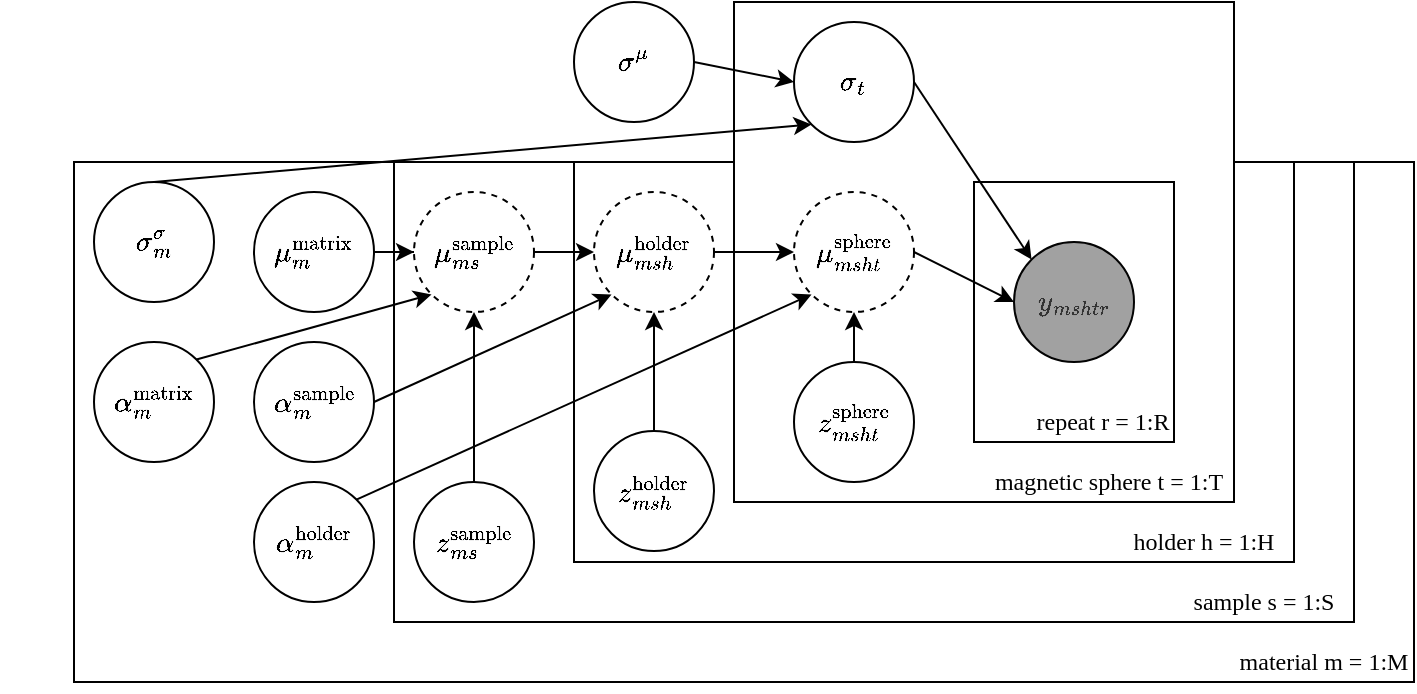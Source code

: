 <mxfile version="19.0.3" type="device"><diagram id="iv2UC1KOEEdznadAey4h" name="Page-1"><mxGraphModel dx="1101" dy="1024" grid="1" gridSize="10" guides="1" tooltips="1" connect="1" arrows="1" fold="1" page="1" pageScale="1" pageWidth="850" pageHeight="1100" math="1" shadow="0"><root><mxCell id="0"/><mxCell id="1" parent="0"/><mxCell id="0DlpIJU7Ew5KE_kEgVrX-1" value="" style="rounded=0;whiteSpace=wrap;html=1;" parent="1" vertex="1"><mxGeometry x="70" y="410" width="670" height="260" as="geometry"/></mxCell><mxCell id="0DlpIJU7Ew5KE_kEgVrX-25" value="" style="rounded=0;whiteSpace=wrap;html=1;" parent="1" vertex="1"><mxGeometry x="230" y="410" width="480" height="230" as="geometry"/></mxCell><mxCell id="0DlpIJU7Ew5KE_kEgVrX-26" value="" style="rounded=0;whiteSpace=wrap;html=1;" parent="1" vertex="1"><mxGeometry x="320" y="410" width="360" height="200" as="geometry"/></mxCell><mxCell id="0DlpIJU7Ew5KE_kEgVrX-2" value="" style="rounded=0;whiteSpace=wrap;html=1;" parent="1" vertex="1"><mxGeometry x="400" y="330" width="250" height="250" as="geometry"/></mxCell><mxCell id="0DlpIJU7Ew5KE_kEgVrX-9" value="$$\alpha_m^{\text{sample}}$$" style="ellipse;whiteSpace=wrap;html=1;aspect=fixed;" parent="1" vertex="1"><mxGeometry x="160" y="500" width="60" height="60" as="geometry"/></mxCell><mxCell id="0DlpIJU7Ew5KE_kEgVrX-10" value="$$\alpha_m^{\text{holder}}$$" style="ellipse;whiteSpace=wrap;html=1;aspect=fixed;" parent="1" vertex="1"><mxGeometry x="160" y="570" width="60" height="60" as="geometry"/></mxCell><mxCell id="0DlpIJU7Ew5KE_kEgVrX-11" value="$$\alpha_m^{\text{matrix}}$$" style="ellipse;whiteSpace=wrap;html=1;aspect=fixed;" parent="1" vertex="1"><mxGeometry x="80" y="500" width="60" height="60" as="geometry"/></mxCell><mxCell id="0DlpIJU7Ew5KE_kEgVrX-44" style="edgeStyle=orthogonalEdgeStyle;rounded=0;orthogonalLoop=1;jettySize=auto;html=1;exitX=1;exitY=0.5;exitDx=0;exitDy=0;" parent="1" source="0DlpIJU7Ew5KE_kEgVrX-12" target="0DlpIJU7Ew5KE_kEgVrX-16" edge="1"><mxGeometry relative="1" as="geometry"/></mxCell><mxCell id="0DlpIJU7Ew5KE_kEgVrX-12" value="$$\mu_m^{\text{matrix}}$$" style="ellipse;whiteSpace=wrap;html=1;aspect=fixed;" parent="1" vertex="1"><mxGeometry x="160" y="425" width="60" height="60" as="geometry"/></mxCell><mxCell id="0DlpIJU7Ew5KE_kEgVrX-22" value="" style="rounded=0;whiteSpace=wrap;html=1;" parent="1" vertex="1"><mxGeometry x="520" y="420" width="100" height="130" as="geometry"/></mxCell><mxCell id="0DlpIJU7Ew5KE_kEgVrX-45" style="edgeStyle=orthogonalEdgeStyle;rounded=0;orthogonalLoop=1;jettySize=auto;html=1;exitX=1;exitY=0.5;exitDx=0;exitDy=0;entryX=0;entryY=0.5;entryDx=0;entryDy=0;" parent="1" source="0DlpIJU7Ew5KE_kEgVrX-16" target="0DlpIJU7Ew5KE_kEgVrX-18" edge="1"><mxGeometry relative="1" as="geometry"/></mxCell><mxCell id="0DlpIJU7Ew5KE_kEgVrX-16" value="$$\mu_{ms}^{\text{sample}}$$" style="ellipse;whiteSpace=wrap;html=1;aspect=fixed;dashed=1;" parent="1" vertex="1"><mxGeometry x="240" y="425" width="60" height="60" as="geometry"/></mxCell><mxCell id="0DlpIJU7Ew5KE_kEgVrX-47" style="edgeStyle=orthogonalEdgeStyle;rounded=0;orthogonalLoop=1;jettySize=auto;html=1;exitX=1;exitY=0.5;exitDx=0;exitDy=0;entryX=0;entryY=0.5;entryDx=0;entryDy=0;" parent="1" source="0DlpIJU7Ew5KE_kEgVrX-18" target="0DlpIJU7Ew5KE_kEgVrX-19" edge="1"><mxGeometry relative="1" as="geometry"/></mxCell><mxCell id="0DlpIJU7Ew5KE_kEgVrX-18" value="$$\mu_{msh}^{\text{holder}}$$" style="ellipse;whiteSpace=wrap;html=1;aspect=fixed;dashed=1;" parent="1" vertex="1"><mxGeometry x="330" y="425" width="60" height="60" as="geometry"/></mxCell><mxCell id="0DlpIJU7Ew5KE_kEgVrX-19" value="$$\mu_{msht}^{\text{sphere}}$$" style="ellipse;whiteSpace=wrap;html=1;aspect=fixed;dashed=1;" parent="1" vertex="1"><mxGeometry x="430" y="425" width="60" height="60" as="geometry"/></mxCell><mxCell id="0DlpIJU7Ew5KE_kEgVrX-20" value="$$\sigma_{t}$$" style="ellipse;whiteSpace=wrap;html=1;aspect=fixed;" parent="1" vertex="1"><mxGeometry x="430" y="340" width="60" height="60" as="geometry"/></mxCell><mxCell id="0DlpIJU7Ew5KE_kEgVrX-21" value="$$y_{mshtr}$$" style="ellipse;whiteSpace=wrap;html=1;aspect=fixed;fillColor=#A1A1A1;fontColor=#333333;strokeColor=#030303;" parent="1" vertex="1"><mxGeometry x="540" y="450" width="60" height="60" as="geometry"/></mxCell><mxCell id="0DlpIJU7Ew5KE_kEgVrX-23" value="$$\sigma^{\mu}$$" style="ellipse;whiteSpace=wrap;html=1;aspect=fixed;" parent="1" vertex="1"><mxGeometry x="320" y="330" width="60" height="60" as="geometry"/></mxCell><mxCell id="0DlpIJU7Ew5KE_kEgVrX-24" value="&lt;div&gt;$$\sigma_m^{\sigma}$$&lt;/div&gt;" style="ellipse;whiteSpace=wrap;html=1;aspect=fixed;" parent="1" vertex="1"><mxGeometry x="80" y="420" width="60" height="60" as="geometry"/></mxCell><mxCell id="0DlpIJU7Ew5KE_kEgVrX-28" style="edgeStyle=orthogonalEdgeStyle;rounded=0;orthogonalLoop=1;jettySize=auto;html=1;exitX=0.5;exitY=0;exitDx=0;exitDy=0;entryX=0.5;entryY=1;entryDx=0;entryDy=0;" parent="1" source="0DlpIJU7Ew5KE_kEgVrX-27" target="0DlpIJU7Ew5KE_kEgVrX-16" edge="1"><mxGeometry relative="1" as="geometry"/></mxCell><mxCell id="0DlpIJU7Ew5KE_kEgVrX-27" value="$$z_{ms}^{\text{sample}}$$" style="ellipse;whiteSpace=wrap;html=1;aspect=fixed;" parent="1" vertex="1"><mxGeometry x="240" y="570" width="60" height="60" as="geometry"/></mxCell><mxCell id="0DlpIJU7Ew5KE_kEgVrX-30" style="edgeStyle=orthogonalEdgeStyle;rounded=0;orthogonalLoop=1;jettySize=auto;html=1;exitX=0.5;exitY=0;exitDx=0;exitDy=0;entryX=0.5;entryY=1;entryDx=0;entryDy=0;" parent="1" source="0DlpIJU7Ew5KE_kEgVrX-29" target="0DlpIJU7Ew5KE_kEgVrX-18" edge="1"><mxGeometry relative="1" as="geometry"/></mxCell><mxCell id="0DlpIJU7Ew5KE_kEgVrX-29" value="$$z_{msh}^{\text{holder}}$$" style="ellipse;whiteSpace=wrap;html=1;aspect=fixed;" parent="1" vertex="1"><mxGeometry x="330" y="544.5" width="60" height="60" as="geometry"/></mxCell><mxCell id="0DlpIJU7Ew5KE_kEgVrX-32" style="edgeStyle=orthogonalEdgeStyle;rounded=0;orthogonalLoop=1;jettySize=auto;html=1;exitX=0.5;exitY=0;exitDx=0;exitDy=0;entryX=0.5;entryY=1;entryDx=0;entryDy=0;" parent="1" source="0DlpIJU7Ew5KE_kEgVrX-31" target="0DlpIJU7Ew5KE_kEgVrX-19" edge="1"><mxGeometry relative="1" as="geometry"/></mxCell><mxCell id="0DlpIJU7Ew5KE_kEgVrX-31" value="$$z_{msht}^{\text{sphere}}$$" style="ellipse;whiteSpace=wrap;html=1;aspect=fixed;" parent="1" vertex="1"><mxGeometry x="430" y="510" width="60" height="60" as="geometry"/></mxCell><mxCell id="0DlpIJU7Ew5KE_kEgVrX-42" value="" style="endArrow=classic;html=1;rounded=0;entryX=0;entryY=0.5;entryDx=0;entryDy=0;exitX=1;exitY=0.5;exitDx=0;exitDy=0;" parent="1" source="0DlpIJU7Ew5KE_kEgVrX-23" target="0DlpIJU7Ew5KE_kEgVrX-20" edge="1"><mxGeometry width="50" height="50" relative="1" as="geometry"><mxPoint x="-210" y="300" as="sourcePoint"/><mxPoint x="-160" y="250" as="targetPoint"/></mxGeometry></mxCell><mxCell id="0DlpIJU7Ew5KE_kEgVrX-43" value="" style="endArrow=classic;html=1;rounded=0;exitX=1;exitY=0;exitDx=0;exitDy=0;entryX=0;entryY=1;entryDx=0;entryDy=0;" parent="1" source="0DlpIJU7Ew5KE_kEgVrX-11" target="0DlpIJU7Ew5KE_kEgVrX-16" edge="1"><mxGeometry width="50" height="50" relative="1" as="geometry"><mxPoint x="-190" y="440" as="sourcePoint"/><mxPoint x="-140" y="390" as="targetPoint"/></mxGeometry></mxCell><mxCell id="0DlpIJU7Ew5KE_kEgVrX-46" value="" style="endArrow=classic;html=1;rounded=0;entryX=0;entryY=1;entryDx=0;entryDy=0;exitX=1;exitY=0.5;exitDx=0;exitDy=0;" parent="1" source="0DlpIJU7Ew5KE_kEgVrX-9" target="0DlpIJU7Ew5KE_kEgVrX-18" edge="1"><mxGeometry width="50" height="50" relative="1" as="geometry"><mxPoint x="-120" y="630" as="sourcePoint"/><mxPoint x="-70" y="580" as="targetPoint"/></mxGeometry></mxCell><mxCell id="0DlpIJU7Ew5KE_kEgVrX-48" value="" style="endArrow=classic;html=1;rounded=0;exitX=1;exitY=0;exitDx=0;exitDy=0;entryX=0;entryY=1;entryDx=0;entryDy=0;" parent="1" source="0DlpIJU7Ew5KE_kEgVrX-10" target="0DlpIJU7Ew5KE_kEgVrX-19" edge="1"><mxGeometry width="50" height="50" relative="1" as="geometry"><mxPoint x="400" y="830" as="sourcePoint"/><mxPoint x="450" y="780" as="targetPoint"/></mxGeometry></mxCell><mxCell id="0DlpIJU7Ew5KE_kEgVrX-49" value="" style="endArrow=classic;html=1;rounded=0;entryX=0;entryY=0.5;entryDx=0;entryDy=0;exitX=1;exitY=0.5;exitDx=0;exitDy=0;" parent="1" source="0DlpIJU7Ew5KE_kEgVrX-19" target="0DlpIJU7Ew5KE_kEgVrX-21" edge="1"><mxGeometry width="50" height="50" relative="1" as="geometry"><mxPoint x="-280" y="470" as="sourcePoint"/><mxPoint x="-230" y="420" as="targetPoint"/></mxGeometry></mxCell><mxCell id="0DlpIJU7Ew5KE_kEgVrX-50" value="" style="endArrow=classic;html=1;rounded=0;exitX=1;exitY=0.5;exitDx=0;exitDy=0;entryX=0;entryY=0;entryDx=0;entryDy=0;" parent="1" source="0DlpIJU7Ew5KE_kEgVrX-20" target="0DlpIJU7Ew5KE_kEgVrX-21" edge="1"><mxGeometry width="50" height="50" relative="1" as="geometry"><mxPoint x="340" y="200" as="sourcePoint"/><mxPoint x="390" y="150" as="targetPoint"/></mxGeometry></mxCell><mxCell id="0DlpIJU7Ew5KE_kEgVrX-51" value="repeat r = 1:R" style="text;html=1;strokeColor=none;fillColor=none;align=center;verticalAlign=middle;whiteSpace=wrap;rounded=0;dashed=1;fontFamily=latex;fontSource=http%3A%2F%2Fmirrors.ctan.org%2Ffonts%2Fcm-unicode%2Ffonts%2Fotf%2Fcmunss.otf;" parent="1" vertex="1"><mxGeometry x="537" y="525" width="95" height="30" as="geometry"/></mxCell><mxCell id="0DlpIJU7Ew5KE_kEgVrX-52" value="magnetic sphere t = 1:T" style="text;html=1;strokeColor=none;fillColor=none;align=center;verticalAlign=middle;whiteSpace=wrap;rounded=0;dashed=1;fontFamily=latex;fontSource=http%3A%2F%2Fmirrors.ctan.org%2Ffonts%2Fcm-unicode%2Ffonts%2Fotf%2Fcmunss.otf;" parent="1" vertex="1"><mxGeometry x="525" y="555" width="125" height="30" as="geometry"/></mxCell><mxCell id="YZm6kaEErxsu8Hzjiwhp-1" value="holder h = 1:H" style="text;html=1;strokeColor=none;fillColor=none;align=center;verticalAlign=middle;whiteSpace=wrap;rounded=0;dashed=1;fontFamily=latex;fontSource=http%3A%2F%2Fmirrors.ctan.org%2Ffonts%2Fcm-unicode%2Ffonts%2Fotf%2Fcmunss.otf;" parent="1" vertex="1"><mxGeometry x="590" y="585" width="90" height="30" as="geometry"/></mxCell><mxCell id="YZm6kaEErxsu8Hzjiwhp-2" value="sample s = 1:S" style="text;html=1;strokeColor=none;fillColor=none;align=center;verticalAlign=middle;whiteSpace=wrap;rounded=0;dashed=1;fontFamily=latex;fontSource=http%3A%2F%2Fmirrors.ctan.org%2Ffonts%2Fcm-unicode%2Ffonts%2Fotf%2Fcmunss.otf;" parent="1" vertex="1"><mxGeometry x="620" y="615" width="90" height="30" as="geometry"/></mxCell><mxCell id="YZm6kaEErxsu8Hzjiwhp-3" value="material m = 1:M" style="text;html=1;strokeColor=none;fillColor=none;align=center;verticalAlign=middle;whiteSpace=wrap;rounded=0;dashed=1;fontFamily=latex;fontSource=http%3A%2F%2Fmirrors.ctan.org%2Ffonts%2Fcm-unicode%2Ffonts%2Fotf%2Fcmunss.otf;" parent="1" vertex="1"><mxGeometry x="650" y="645" width="90" height="30" as="geometry"/></mxCell><mxCell id="YZm6kaEErxsu8Hzjiwhp-4" value="" style="endArrow=classic;html=1;rounded=0;exitX=0.5;exitY=0;exitDx=0;exitDy=0;entryX=0;entryY=1;entryDx=0;entryDy=0;" parent="1" source="0DlpIJU7Ew5KE_kEgVrX-24" target="0DlpIJU7Ew5KE_kEgVrX-20" edge="1"><mxGeometry width="50" height="50" relative="1" as="geometry"><mxPoint x="60" y="350" as="sourcePoint"/><mxPoint x="110" y="300" as="targetPoint"/></mxGeometry></mxCell></root></mxGraphModel></diagram></mxfile>